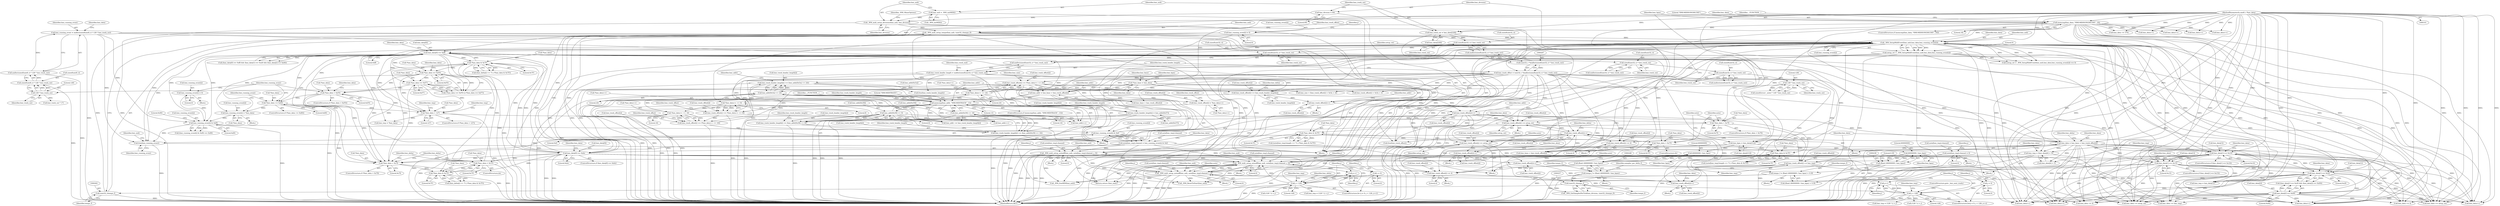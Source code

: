 digraph "0_wildmidi_660b513d99bced8783a4a5984ac2f742c74ebbdd@API" {
"1001274" [label="(Call,free(hmi_running_event))"];
"1000303" [label="(Call,hmi_running_event = malloc(sizeof(uint8_t) * 128 * hmi_track_cnt))"];
"1000305" [label="(Call,malloc(sizeof(uint8_t) * 128 * hmi_track_cnt))"];
"1000306" [label="(Call,sizeof(uint8_t) * 128 * hmi_track_cnt)"];
"1000309" [label="(Call,128 * hmi_track_cnt)"];
"1000300" [label="(Call,128 * hmi_track_cnt)"];
"1000290" [label="(Call,sizeof(uint32_t) * hmi_track_cnt)"];
"1000283" [label="(Call,sizeof(uint32_t) * hmi_track_cnt)"];
"1000276" [label="(Call,sizeof(uint32_t) * hmi_track_cnt)"];
"1000269" [label="(Call,sizeof(uint32_t) * hmi_track_cnt)"];
"1000218" [label="(Call,hmi_track_cnt = hmi_data[228])"];
"1000197" [label="(Call,memcmp(hmi_data, \"HMI-MIDISONG061595\", 18))"];
"1000102" [label="(MethodParameterIn,uint8_t *hmi_data)"];
"1000817" [label="(Call,_WM_SetupMidiEvent(hmi_mdi,hmi_data,hmi_running_event[i]))"];
"1000259" [label="(Call,_WM_midi_setup_tempo(hmi_mdi, (uint32_t)tempo_f))"];
"1000226" [label="(Call,_WM_midi_setup_divisions(hmi_mdi, hmi_division))"];
"1000223" [label="(Call,hmi_mdi = _WM_initMDI())"];
"1000215" [label="(Call,hmi_division = 60)"];
"1000261" [label="(Call,(uint32_t)tempo_f)"];
"1000256" [label="(Call,(uint32_t)tempo_f)"];
"1000234" [label="(Call,tempo_f = (float) (60000000 / hmi_bpm) + 0.5f)"];
"1000237" [label="(Call,(float) (60000000 / hmi_bpm))"];
"1000239" [label="(Call,60000000 / hmi_bpm)"];
"1000210" [label="(Call,hmi_bpm = hmi_data[212])"];
"1000245" [label="(Call,tempo_f = (float) (60000000 / hmi_bpm))"];
"1000247" [label="(Call,(float) (60000000 / hmi_bpm))"];
"1000249" [label="(Call,60000000 / hmi_bpm)"];
"1001073" [label="(Call,_WM_midi_setup_noteoff(hmi_mdi, note[hmi_tmp].channel, j, 0))"];
"1000959" [label="(Call,note[hmi_tmp].channel = hmi_running_event[i] & 0xf)"];
"1000965" [label="(Call,hmi_running_event[i] & 0xf)"];
"1000930" [label="(Call,hmi_running_event[i] & 0xf0)"];
"1000904" [label="(Call,hmi_running_event[i] = 0)"];
"1000922" [label="(Call,hmi_running_event[i] = *hmi_data)"];
"1000828" [label="(Call,hmi_data[0] == 0xff)"];
"1001134" [label="(Call,*hmi_data & 0x7F)"];
"1001120" [label="(Call,*hmi_data > 0x7F)"];
"1000759" [label="(Call,hmi_data[0] == 0xfe)"];
"1000746" [label="(Call,hmi_data = hmi_base + hmi_track_offset[i])"];
"1000110" [label="(Call,*hmi_base = hmi_data)"];
"1000519" [label="(Call,hmi_track_offset[i]++)"];
"1000497" [label="(Call,hmi_track_offset[i]++)"];
"1000264" [label="(Call,hmi_track_offset = (uint32_t *)malloc(sizeof(uint32_t) * hmi_track_cnt))"];
"1000266" [label="(Call,(uint32_t *)malloc(sizeof(uint32_t) * hmi_track_cnt))"];
"1000268" [label="(Call,malloc(sizeof(uint32_t) * hmi_track_cnt))"];
"1000461" [label="(Call,hmi_track_offset[i] += hmi_track_header_length[i])"];
"1000273" [label="(Call,hmi_track_header_length = malloc(sizeof(uint32_t) * hmi_track_cnt))"];
"1000275" [label="(Call,malloc(sizeof(uint32_t) * hmi_track_cnt))"];
"1000447" [label="(Call,hmi_track_header_length[i] += (hmi_addr[0x5a] << 24))"];
"1000451" [label="(Call,hmi_addr[0x5a] << 24)"];
"1000410" [label="(Call,memcmp(hmi_addr, \"HMI-MIDITRACK\", 13))"];
"1000442" [label="(Call,hmi_addr[0x59] << 16)"];
"1000433" [label="(Call,hmi_addr[0x58] << 8)"];
"1000402" [label="(Call,hmi_addr = hmi_base + hmi_track_offset[i])"];
"1000375" [label="(Call,hmi_track_offset[i] += (*hmi_data++ << 24))"];
"1000379" [label="(Call,*hmi_data++ << 24)"];
"1000370" [label="(Call,*hmi_data++ << 16)"];
"1000361" [label="(Call,*hmi_data++ << 8)"];
"1000366" [label="(Call,hmi_track_offset[i] += (*hmi_data++ << 16))"];
"1000357" [label="(Call,hmi_track_offset[i] += (*hmi_data++ << 8))"];
"1000350" [label="(Call,hmi_track_offset[i] = *hmi_data++)"];
"1000438" [label="(Call,hmi_track_header_length[i] += (hmi_addr[0x59] << 16))"];
"1000429" [label="(Call,hmi_track_header_length[i] += (hmi_addr[0x58] << 8))"];
"1000422" [label="(Call,hmi_track_header_length[i] = hmi_addr[0x57])"];
"1001140" [label="(Call,hmi_track_offset[i]++)"];
"1000806" [label="(Call,hmi_track_offset[i] += 4)"];
"1000782" [label="(Call,hmi_track_offset[i] += hmi_tmp)"];
"1000772" [label="(Call,hmi_tmp = (hmi_data[4] + 5))"];
"1000798" [label="(Call,hmi_track_offset[i] += 4)"];
"1001087" [label="(Call,hmi_track_offset[i] += setup_ret)"];
"1000815" [label="(Call,setup_ret = _WM_SetupMidiEvent(hmi_mdi,hmi_data,hmi_running_event[i]))"];
"1001041" [label="(Call,hmi_track_offset[i]++)"];
"1000973" [label="(Call,hmi_track_offset[i] += setup_ret)"];
"1001013" [label="(Call,hmi_track_offset[i]++)"];
"1001116" [label="(Call,hmi_track_offset[i]++)"];
"1001110" [label="(Call,*hmi_data & 0x7F)"];
"1001093" [label="(Call,*hmi_data > 0x7f)"];
"1001035" [label="(Call,*hmi_data & 0x7F)"];
"1001017" [label="(Call,*hmi_data > 0x7F)"];
"1001007" [label="(Call,*hmi_data & 0x7F)"];
"1000986" [label="(Call,*hmi_data > 0x7f)"];
"1000938" [label="(Call,*hmi_data > 127)"];
"1000917" [label="(Call,*hmi_data >= 0x80)"];
"1000911" [label="(Call,*hmi_data < 0xF0)"];
"1000899" [label="(Call,*hmi_data == 0xF7)"];
"1000895" [label="(Call,*hmi_data == 0xF0)"];
"1000649" [label="(Call,j < 128)"];
"1000646" [label="(Call,j = 0)"];
"1000652" [label="(Call,j++)"];
"1000704" [label="(Call,_WM_midi_setup_noteoff(hmi_mdi, note[hmi_tmp].channel, j, 0))"];
"1000876" [label="(Call,_WM_midi_setup_noteoff(hmi_mdi, note[hmi_tmp].channel, j, 0))"];
"1000571" [label="(Call,note[hmi_tmp].channel = 0)"];
"1000856" [label="(Call,j < 128)"];
"1000859" [label="(Call,j++)"];
"1000853" [label="(Call,j = 0)"];
"1000766" [label="(Call,hmi_data[1] == 0x10)"];
"1000789" [label="(Call,hmi_data[1] == 0x15)"];
"1000834" [label="(Call,hmi_data[1] == 0x2f)"];
"1000839" [label="(Call,hmi_data[2] == 0x00)"];
"1000542" [label="(Call,hmi_running_event[i] = 0)"];
"1000227" [label="(Identifier,hmi_mdi)"];
"1000465" [label="(Call,hmi_track_header_length[i])"];
"1000438" [label="(Call,hmi_track_header_length[i] += (hmi_addr[0x59] << 16))"];
"1000359" [label="(Identifier,hmi_track_offset)"];
"1000279" [label="(Identifier,hmi_track_cnt)"];
"1000443" [label="(Call,hmi_addr[0x59])"];
"1001116" [label="(Call,hmi_track_offset[i]++)"];
"1000745" [label="(Block,)"];
"1001080" [label="(Identifier,j)"];
"1000367" [label="(Call,hmi_track_offset[i])"];
"1000888" [label="(Identifier,note)"];
"1000768" [label="(Identifier,hmi_data)"];
"1001027" [label="(Call,(note[hmi_tmp].length << 7) | (*hmi_data & 0x7F))"];
"1000386" [label="(Identifier,hmi_size)"];
"1000442" [label="(Call,hmi_addr[0x59] << 16)"];
"1000854" [label="(Identifier,j)"];
"1000302" [label="(Identifier,hmi_track_cnt)"];
"1000375" [label="(Call,hmi_track_offset[i] += (*hmi_data++ << 24))"];
"1001014" [label="(Call,hmi_track_offset[i])"];
"1000497" [label="(Call,hmi_track_offset[i]++)"];
"1000456" [label="(Call,hmi_addr += hmi_track_header_length[i])"];
"1001075" [label="(Call,note[hmi_tmp].channel)"];
"1001088" [label="(Call,hmi_track_offset[i])"];
"1000470" [label="(Identifier,hmi_delta)"];
"1000973" [label="(Call,hmi_track_offset[i] += setup_ret)"];
"1000426" [label="(Call,hmi_addr[0x57])"];
"1000818" [label="(Identifier,hmi_mdi)"];
"1001102" [label="(Identifier,hmi_delta)"];
"1000991" [label="(ControlStructure,do)"];
"1000361" [label="(Call,*hmi_data++ << 8)"];
"1000834" [label="(Call,hmi_data[1] == 0x2f)"];
"1000950" [label="(Call,hmi_tmp = *hmi_data)"];
"1001121" [label="(Call,*hmi_data)"];
"1000832" [label="(Literal,0xff)"];
"1000253" [label="(Identifier,samples_per_delta_f)"];
"1000115" [label="(Identifier,hmi_bpm)"];
"1000433" [label="(Call,hmi_addr[0x58] << 8)"];
"1000429" [label="(Call,hmi_track_header_length[i] += (hmi_addr[0x58] << 8))"];
"1000943" [label="(Call,hmi_tmp = hmi_data[1])"];
"1001111" [label="(Call,*hmi_data)"];
"1000259" [label="(Call,_WM_midi_setup_tempo(hmi_mdi, (uint32_t)tempo_f))"];
"1000577" [label="(Literal,0)"];
"1000937" [label="(ControlStructure,if (*hmi_data > 127))"];
"1000387" [label="(Call,hmi_track_offset[i] + 0x5a + 4)"];
"1000920" [label="(Literal,0x80)"];
"1000306" [label="(Call,sizeof(uint8_t) * 128 * hmi_track_cnt)"];
"1000242" [label="(Literal,0.5f)"];
"1000843" [label="(Literal,0x00)"];
"1000228" [label="(Identifier,hmi_division)"];
"1000412" [label="(Literal,\"HMI-MIDITRACK\")"];
"1000656" [label="(Identifier,hmi_tmp)"];
"1000977" [label="(Identifier,setup_ret)"];
"1000892" [label="(ControlStructure,goto _hmi_next_track;)"];
"1000549" [label="(Identifier,j)"];
"1000705" [label="(Identifier,hmi_mdi)"];
"1001092" [label="(ControlStructure,if (*hmi_data > 0x7f))"];
"1000455" [label="(Literal,24)"];
"1000902" [label="(Literal,0xF7)"];
"1000860" [label="(Identifier,j)"];
"1000934" [label="(Literal,0xf0)"];
"1001141" [label="(Call,hmi_track_offset[i])"];
"1000746" [label="(Call,hmi_data = hmi_base + hmi_track_offset[i])"];
"1000377" [label="(Identifier,hmi_track_offset)"];
"1000266" [label="(Call,(uint32_t *)malloc(sizeof(uint32_t) * hmi_track_cnt))"];
"1000765" [label="(ControlStructure,if (hmi_data[1] == 0x10))"];
"1000234" [label="(Call,tempo_f = (float) (60000000 / hmi_bpm) + 0.5f)"];
"1000771" [label="(Block,)"];
"1000112" [label="(Identifier,hmi_data)"];
"1000196" [label="(ControlStructure,if (memcmp(hmi_data, \"HMI-MIDISONG061595\", 18)))"];
"1000793" [label="(Literal,0x15)"];
"1000293" [label="(Identifier,hmi_track_cnt)"];
"1000853" [label="(Call,j = 0)"];
"1000798" [label="(Call,hmi_track_offset[i] += 4)"];
"1000646" [label="(Call,j = 0)"];
"1000218" [label="(Call,hmi_track_cnt = hmi_data[228])"];
"1000863" [label="(Identifier,hmi_tmp)"];
"1000210" [label="(Call,hmi_bpm = hmi_data[212])"];
"1000648" [label="(Literal,0)"];
"1000354" [label="(Call,*hmi_data++)"];
"1000839" [label="(Call,hmi_data[2] == 0x00)"];
"1000981" [label="(Identifier,note)"];
"1000311" [label="(Identifier,hmi_track_cnt)"];
"1000960" [label="(Call,note[hmi_tmp].channel)"];
"1000944" [label="(Identifier,hmi_tmp)"];
"1000236" [label="(Call,(float) (60000000 / hmi_bpm) + 0.5f)"];
"1000556" [label="(Block,)"];
"1000965" [label="(Call,hmi_running_event[i] & 0xf)"];
"1000828" [label="(Call,hmi_data[0] == 0xff)"];
"1000462" [label="(Call,hmi_track_offset[i])"];
"1001035" [label="(Call,*hmi_data & 0x7F)"];
"1000224" [label="(Identifier,hmi_mdi)"];
"1000275" [label="(Call,malloc(sizeof(uint32_t) * hmi_track_cnt))"];
"1000523" [label="(Call,hmi_addr++)"];
"1000926" [label="(Call,*hmi_data)"];
"1000651" [label="(Literal,128)"];
"1000959" [label="(Call,note[hmi_tmp].channel = hmi_running_event[i] & 0xf)"];
"1000931" [label="(Call,hmi_running_event[i])"];
"1000780" [label="(Identifier,hmi_data)"];
"1001110" [label="(Call,*hmi_data & 0x7F)"];
"1000357" [label="(Call,hmi_track_offset[i] += (*hmi_data++ << 8))"];
"1001286" [label="(MethodReturn,RET)"];
"1000272" [label="(Identifier,hmi_track_cnt)"];
"1000250" [label="(Literal,60000000)"];
"1000704" [label="(Call,_WM_midi_setup_noteoff(hmi_mdi, note[hmi_tmp].channel, j, 0))"];
"1000301" [label="(Literal,128)"];
"1000747" [label="(Identifier,hmi_data)"];
"1000519" [label="(Call,hmi_track_offset[i]++)"];
"1000900" [label="(Call,*hmi_data)"];
"1000362" [label="(Call,*hmi_data++)"];
"1000434" [label="(Call,hmi_addr[0x58])"];
"1000246" [label="(Identifier,tempo_f)"];
"1000404" [label="(Call,hmi_base + hmi_track_offset[i])"];
"1001140" [label="(Call,hmi_track_offset[i]++)"];
"1001010" [label="(Literal,0x7F)"];
"1000258" [label="(Identifier,tempo_f)"];
"1000520" [label="(Call,hmi_track_offset[i])"];
"1001266" [label="(Call,free(hmi_track_header_length))"];
"1001019" [label="(Identifier,hmi_data)"];
"1000542" [label="(Call,hmi_running_event[i] = 0)"];
"1000816" [label="(Identifier,setup_ret)"];
"1000939" [label="(Call,*hmi_data)"];
"1000261" [label="(Call,(uint32_t)tempo_f)"];
"1000235" [label="(Identifier,tempo_f)"];
"1000284" [label="(Call,sizeof(uint32_t))"];
"1000282" [label="(Call,malloc(sizeof(uint32_t) * hmi_track_cnt))"];
"1000904" [label="(Call,hmi_running_event[i] = 0)"];
"1000102" [label="(MethodParameterIn,uint8_t *hmi_data)"];
"1000883" [label="(Identifier,j)"];
"1000303" [label="(Call,hmi_running_event = malloc(sizeof(uint8_t) * 128 * hmi_track_cnt))"];
"1000543" [label="(Call,hmi_running_event[i])"];
"1001072" [label="(Block,)"];
"1000448" [label="(Call,hmi_track_header_length[i])"];
"1000451" [label="(Call,hmi_addr[0x5a] << 24)"];
"1000104" [label="(Block,)"];
"1000655" [label="(Call,hmi_tmp = (128 * i) + j)"];
"1000440" [label="(Identifier,hmi_track_header_length)"];
"1001261" [label="(Call,_WM_ResetToStart(hmi_mdi))"];
"1000254" [label="(Call,_WM_GetSamplesPerTick(hmi_division, (uint32_t)tempo_f))"];
"1000864" [label="(Call,(128 * i) + j)"];
"1000291" [label="(Call,sizeof(uint32_t))"];
"1000856" [label="(Call,j < 128)"];
"1001278" [label="(Identifier,hmi_mdi)"];
"1000966" [label="(Call,hmi_running_event[i])"];
"1000383" [label="(Literal,24)"];
"1000914" [label="(Literal,0xF0)"];
"1000796" [label="(Identifier,hmi_data)"];
"1000211" [label="(Identifier,hmi_bpm)"];
"1000773" [label="(Identifier,hmi_tmp)"];
"1000363" [label="(Call,hmi_data++)"];
"1000936" [label="(Block,)"];
"1000546" [label="(Literal,0)"];
"1000351" [label="(Call,hmi_track_offset[i])"];
"1000791" [label="(Identifier,hmi_data)"];
"1000794" [label="(Block,)"];
"1001099" [label="(Block,)"];
"1000223" [label="(Call,hmi_mdi = _WM_initMDI())"];
"1000989" [label="(Literal,0x7f)"];
"1000917" [label="(Call,*hmi_data >= 0x80)"];
"1000833" [label="(Call,(hmi_data[1] == 0x2f) && (hmi_data[2] == 0x00))"];
"1000759" [label="(Call,hmi_data[0] == 0xfe)"];
"1000766" [label="(Call,hmi_data[1] == 0x10)"];
"1000653" [label="(Identifier,j)"];
"1000239" [label="(Call,60000000 / hmi_bpm)"];
"1000932" [label="(Identifier,hmi_running_event)"];
"1000908" [label="(Literal,0)"];
"1001117" [label="(Call,hmi_track_offset[i])"];
"1000840" [label="(Call,hmi_data[2])"];
"1000807" [label="(Call,hmi_track_offset[i])"];
"1001126" [label="(Identifier,hmi_delta)"];
"1000251" [label="(Identifier,hmi_bpm)"];
"1000256" [label="(Call,(uint32_t)tempo_f)"];
"1000402" [label="(Call,hmi_addr = hmi_base + hmi_track_offset[i])"];
"1000249" [label="(Call,60000000 / hmi_bpm)"];
"1001038" [label="(Literal,0x7F)"];
"1000413" [label="(Literal,13)"];
"1000111" [label="(Identifier,hmi_base)"];
"1000855" [label="(Literal,0)"];
"1000215" [label="(Call,hmi_division = 60)"];
"1000763" [label="(Literal,0xfe)"];
"1000789" [label="(Call,hmi_data[1] == 0x15)"];
"1000307" [label="(Call,sizeof(uint8_t))"];
"1001093" [label="(Call,*hmi_data > 0x7f)"];
"1000403" [label="(Identifier,hmi_addr)"];
"1000274" [label="(Identifier,hmi_track_header_length)"];
"1000310" [label="(Literal,128)"];
"1000910" [label="(ControlStructure,if (*hmi_data < 0xF0))"];
"1000241" [label="(Identifier,hmi_bpm)"];
"1000827" [label="(Call,(hmi_data[0] == 0xff) && (hmi_data[1] == 0x2f) && (hmi_data[2] == 0x00))"];
"1000748" [label="(Call,hmi_base + hmi_track_offset[i])"];
"1000226" [label="(Call,_WM_midi_setup_divisions(hmi_mdi, hmi_division))"];
"1001013" [label="(Call,hmi_track_offset[i]++)"];
"1000645" [label="(ControlStructure,for (j = 0; j < 128; j++))"];
"1000810" [label="(Literal,4)"];
"1000760" [label="(Call,hmi_data[0])"];
"1000806" [label="(Call,hmi_track_offset[i] += 4)"];
"1000970" [label="(Call,hmi_data += setup_ret)"];
"1001123" [label="(Literal,0x7F)"];
"1000804" [label="(Identifier,hmi_data)"];
"1001264" [label="(Call,free(hmi_track_offset))"];
"1000875" [label="(Block,)"];
"1000782" [label="(Call,hmi_track_offset[i] += hmi_tmp)"];
"1001104" [label="(Call,(hmi_delta[i] << 7) | (*hmi_data & 0x7F))"];
"1000260" [label="(Identifier,hmi_mdi)"];
"1000918" [label="(Call,*hmi_data)"];
"1000371" [label="(Call,*hmi_data++)"];
"1001007" [label="(Call,*hmi_data & 0x7F)"];
"1000876" [label="(Call,_WM_midi_setup_noteoff(hmi_mdi, note[hmi_tmp].channel, j, 0))"];
"1000268" [label="(Call,malloc(sizeof(uint32_t) * hmi_track_cnt))"];
"1000225" [label="(Call,_WM_initMDI())"];
"1000996" [label="(Identifier,note)"];
"1000901" [label="(Identifier,hmi_data)"];
"1000935" [label="(Literal,0x90)"];
"1000819" [label="(Identifier,hmi_data)"];
"1000199" [label="(Literal,\"HMI-MIDISONG061595\")"];
"1000878" [label="(Call,note[hmi_tmp].channel)"];
"1000366" [label="(Call,hmi_track_offset[i] += (*hmi_data++ << 16))"];
"1000770" [label="(Literal,0x10)"];
"1000480" [label="(Block,)"];
"1000859" [label="(Call,j++)"];
"1000788" [label="(ControlStructure,if (hmi_data[1] == 0x15))"];
"1000424" [label="(Identifier,hmi_track_header_length)"];
"1000884" [label="(Literal,0)"];
"1000198" [label="(Identifier,hmi_data)"];
"1000755" [label="(Identifier,hmi_delta)"];
"1000930" [label="(Call,hmi_running_event[i] & 0xf0)"];
"1000715" [label="(Identifier,hmi_delta)"];
"1000376" [label="(Call,hmi_track_offset[i])"];
"1001098" [label="(ControlStructure,do)"];
"1000437" [label="(Literal,8)"];
"1000916" [label="(ControlStructure,if (*hmi_data >= 0x80))"];
"1001137" [label="(Literal,0x7F)"];
"1000779" [label="(Call,hmi_data += hmi_tmp)"];
"1000971" [label="(Identifier,hmi_data)"];
"1000903" [label="(Block,)"];
"1000379" [label="(Call,*hmi_data++ << 24)"];
"1000263" [label="(Identifier,tempo_f)"];
"1000835" [label="(Call,hmi_data[1])"];
"1000919" [label="(Identifier,hmi_data)"];
"1000823" [label="(Literal,0)"];
"1001083" [label="(Block,)"];
"1000411" [label="(Identifier,hmi_addr)"];
"1000877" [label="(Identifier,hmi_mdi)"];
"1001282" [label="(Call,_WM_freeMDI(hmi_mdi))"];
"1000447" [label="(Call,hmi_track_header_length[i] += (hmi_addr[0x5a] << 24))"];
"1001091" [label="(Identifier,setup_ret)"];
"1000269" [label="(Call,sizeof(uint32_t) * hmi_track_cnt)"];
"1000240" [label="(Literal,60000000)"];
"1000814" [label="(Call,(setup_ret = _WM_SetupMidiEvent(hmi_mdi,hmi_data,hmi_running_event[i])) == 0)"];
"1000197" [label="(Call,memcmp(hmi_data, \"HMI-MIDISONG061595\", 18))"];
"1000431" [label="(Identifier,hmi_track_header_length)"];
"1000290" [label="(Call,sizeof(uint32_t) * hmi_track_cnt)"];
"1000650" [label="(Identifier,j)"];
"1000817" [label="(Call,_WM_SetupMidiEvent(hmi_mdi,hmi_data,hmi_running_event[i]))"];
"1000349" [label="(Block,)"];
"1000304" [label="(Identifier,hmi_running_event)"];
"1000365" [label="(Literal,8)"];
"1000495" [label="(Call,hmi_addr++)"];
"1001041" [label="(Call,hmi_track_offset[i]++)"];
"1001275" [label="(Identifier,hmi_running_event)"];
"1000289" [label="(Call,malloc(sizeof(uint32_t) * hmi_track_cnt))"];
"1000372" [label="(Call,hmi_data++)"];
"1001122" [label="(Identifier,hmi_data)"];
"1000220" [label="(Call,hmi_data[228])"];
"1000313" [label="(Identifier,hmi_data)"];
"1000368" [label="(Identifier,hmi_track_offset)"];
"1000905" [label="(Call,hmi_running_event[i])"];
"1000941" [label="(Literal,127)"];
"1000929" [label="(Call,(hmi_running_event[i] & 0xf0) == 0x90)"];
"1000712" [label="(Literal,0)"];
"1000911" [label="(Call,*hmi_data < 0xF0)"];
"1000852" [label="(ControlStructure,for(j = 0; j < 128; j++))"];
"1001018" [label="(Call,*hmi_data)"];
"1001095" [label="(Identifier,hmi_data)"];
"1000273" [label="(Call,hmi_track_header_length = malloc(sizeof(uint32_t) * hmi_track_cnt))"];
"1000358" [label="(Call,hmi_track_offset[i])"];
"1000898" [label="(Literal,0xF0)"];
"1000802" [label="(Literal,4)"];
"1000894" [label="(Call,(*hmi_data == 0xF0) || (*hmi_data == 0xF7))"];
"1000430" [label="(Call,hmi_track_header_length[i])"];
"1001020" [label="(Literal,0x7F)"];
"1000838" [label="(Literal,0x2f)"];
"1000895" [label="(Call,*hmi_data == 0xF0)"];
"1000652" [label="(Call,j++)"];
"1001134" [label="(Call,*hmi_data & 0x7F)"];
"1000657" [label="(Call,(128 * i) + j)"];
"1001084" [label="(Call,hmi_data += setup_ret)"];
"1000786" [label="(Identifier,hmi_tmp)"];
"1000283" [label="(Call,sizeof(uint32_t) * hmi_track_cnt)"];
"1000385" [label="(Call,hmi_size < (hmi_track_offset[i] + 0x5a + 4))"];
"1001017" [label="(Call,*hmi_data > 0x7F)"];
"1000858" [label="(Literal,128)"];
"1000277" [label="(Call,sizeof(uint32_t))"];
"1000706" [label="(Call,note[hmi_tmp].channel)"];
"1000416" [label="(Identifier,__FUNCTION__)"];
"1000203" [label="(Identifier,__FUNCTION__)"];
"1000264" [label="(Call,hmi_track_offset = (uint32_t *)malloc(sizeof(uint32_t) * hmi_track_cnt))"];
"1000503" [label="(Identifier,hmi_addr)"];
"1001146" [label="(Identifier,hmi_delta)"];
"1000841" [label="(Identifier,hmi_data)"];
"1000815" [label="(Call,setup_ret = _WM_SetupMidiEvent(hmi_mdi,hmi_data,hmi_running_event[i]))"];
"1000498" [label="(Call,hmi_track_offset[i])"];
"1000233" [label="(Block,)"];
"1000974" [label="(Call,hmi_track_offset[i])"];
"1001008" [label="(Call,*hmi_data)"];
"1001274" [label="(Call,free(hmi_running_event))"];
"1000297" [label="(Call,sizeof(struct _note) * 128 * hmi_track_cnt)"];
"1000312" [label="(Call,hmi_data += 370)"];
"1001073" [label="(Call,_WM_midi_setup_noteoff(hmi_mdi, note[hmi_tmp].channel, j, 0))"];
"1000836" [label="(Identifier,hmi_data)"];
"1000355" [label="(Call,hmi_data++)"];
"1000270" [label="(Call,sizeof(uint32_t))"];
"1000423" [label="(Call,hmi_track_header_length[i])"];
"1001074" [label="(Identifier,hmi_mdi)"];
"1000799" [label="(Call,hmi_track_offset[i])"];
"1001094" [label="(Call,*hmi_data)"];
"1000969" [label="(Literal,0xf)"];
"1000857" [label="(Identifier,j)"];
"1000649" [label="(Call,j < 128)"];
"1000265" [label="(Identifier,hmi_track_offset)"];
"1000524" [label="(Identifier,hmi_addr)"];
"1001135" [label="(Call,*hmi_data)"];
"1000912" [label="(Call,*hmi_data)"];
"1000938" [label="(Call,*hmi_data > 127)"];
"1000286" [label="(Identifier,hmi_track_cnt)"];
"1000829" [label="(Call,hmi_data[0])"];
"1000381" [label="(Call,hmi_data++)"];
"1000212" [label="(Call,hmi_data[212])"];
"1000439" [label="(Call,hmi_track_header_length[i])"];
"1001280" [label="(Return,return (hmi_mdi);)"];
"1000922" [label="(Call,hmi_running_event[i] = *hmi_data)"];
"1000217" [label="(Literal,60)"];
"1000899" [label="(Call,*hmi_data == 0xF7)"];
"1000999" [label="(Call,(note[hmi_tmp].length << 7) | (*hmi_data & 0x7F))"];
"1000410" [label="(Call,memcmp(hmi_addr, \"HMI-MIDITRACK\", 13))"];
"1000571" [label="(Call,note[hmi_tmp].channel = 0)"];
"1000555" [label="(Identifier,j)"];
"1000764" [label="(Block,)"];
"1000323" [label="(Call,hmi_track_cnt * 17)"];
"1000245" [label="(Call,tempo_f = (float) (60000000 / hmi_bpm))"];
"1001011" [label="(Call,hmi_data++)"];
"1000774" [label="(Call,hmi_data[4] + 5)"];
"1000446" [label="(Literal,16)"];
"1001113" [label="(Literal,0x7F)"];
"1000300" [label="(Call,128 * hmi_track_cnt)"];
"1000350" [label="(Call,hmi_track_offset[i] = *hmi_data++)"];
"1001120" [label="(Call,*hmi_data > 0x7F)"];
"1001036" [label="(Call,*hmi_data)"];
"1000305" [label="(Call,malloc(sizeof(uint8_t) * 128 * hmi_track_cnt))"];
"1000216" [label="(Identifier,hmi_division)"];
"1001138" [label="(Call,hmi_data++)"];
"1001039" [label="(Call,hmi_data++)"];
"1000985" [label="(ControlStructure,if (*hmi_data > 0x7f))"];
"1000951" [label="(Identifier,hmi_tmp)"];
"1000452" [label="(Call,hmi_addr[0x5a])"];
"1000803" [label="(Call,hmi_data += 4)"];
"1001081" [label="(Literal,0)"];
"1000758" [label="(ControlStructure,if (hmi_data[0] == 0xfe))"];
"1000795" [label="(Call,hmi_data += 4)"];
"1000409" [label="(ControlStructure,if (memcmp(hmi_addr, \"HMI-MIDITRACK\", 13)))"];
"1000461" [label="(Call,hmi_track_offset[i] += hmi_track_header_length[i])"];
"1000200" [label="(Literal,18)"];
"1000309" [label="(Call,128 * hmi_track_cnt)"];
"1000711" [label="(Identifier,j)"];
"1001114" [label="(Call,hmi_data++)"];
"1000380" [label="(Call,*hmi_data++)"];
"1000647" [label="(Identifier,j)"];
"1000110" [label="(Call,*hmi_base = hmi_data)"];
"1000790" [label="(Call,hmi_data[1])"];
"1000986" [label="(Call,*hmi_data > 0x7f)"];
"1000374" [label="(Literal,16)"];
"1000244" [label="(Block,)"];
"1000783" [label="(Call,hmi_track_offset[i])"];
"1000987" [label="(Call,*hmi_data)"];
"1001096" [label="(Literal,0x7f)"];
"1001024" [label="(Identifier,note)"];
"1001128" [label="(Call,(hmi_delta[i] << 7) | (*hmi_data & 0x7F))"];
"1000767" [label="(Call,hmi_data[1])"];
"1000572" [label="(Call,note[hmi_tmp].channel)"];
"1000449" [label="(Identifier,hmi_track_header_length)"];
"1000896" [label="(Call,*hmi_data)"];
"1000276" [label="(Call,sizeof(uint32_t) * hmi_track_cnt)"];
"1000992" [label="(Block,)"];
"1001087" [label="(Call,hmi_track_offset[i] += setup_ret)"];
"1000921" [label="(Block,)"];
"1000923" [label="(Call,hmi_running_event[i])"];
"1000703" [label="(Block,)"];
"1001042" [label="(Call,hmi_track_offset[i])"];
"1000924" [label="(Identifier,hmi_running_event)"];
"1000247" [label="(Call,(float) (60000000 / hmi_bpm))"];
"1000862" [label="(Call,hmi_tmp = (128 * i) + j)"];
"1000219" [label="(Identifier,hmi_track_cnt)"];
"1001048" [label="(Identifier,note)"];
"1000457" [label="(Identifier,hmi_addr)"];
"1000281" [label="(Identifier,hmi_track_end)"];
"1000370" [label="(Call,*hmi_data++ << 16)"];
"1000231" [label="(Identifier,_WM_MixerOptions)"];
"1000772" [label="(Call,hmi_tmp = (hmi_data[4] + 5))"];
"1000237" [label="(Call,(float) (60000000 / hmi_bpm))"];
"1000820" [label="(Call,hmi_running_event[i])"];
"1000422" [label="(Call,hmi_track_header_length[i] = hmi_addr[0x57])"];
"1001274" -> "1000104"  [label="AST: "];
"1001274" -> "1001275"  [label="CFG: "];
"1001275" -> "1001274"  [label="AST: "];
"1001278" -> "1001274"  [label="CFG: "];
"1001274" -> "1001286"  [label="DDG: "];
"1000303" -> "1001274"  [label="DDG: "];
"1000817" -> "1001274"  [label="DDG: "];
"1000542" -> "1001274"  [label="DDG: "];
"1000965" -> "1001274"  [label="DDG: "];
"1000930" -> "1001274"  [label="DDG: "];
"1000303" -> "1000104"  [label="AST: "];
"1000303" -> "1000305"  [label="CFG: "];
"1000304" -> "1000303"  [label="AST: "];
"1000305" -> "1000303"  [label="AST: "];
"1000313" -> "1000303"  [label="CFG: "];
"1000303" -> "1001286"  [label="DDG: "];
"1000305" -> "1000303"  [label="DDG: "];
"1000303" -> "1000817"  [label="DDG: "];
"1000303" -> "1000930"  [label="DDG: "];
"1000303" -> "1000965"  [label="DDG: "];
"1000305" -> "1000306"  [label="CFG: "];
"1000306" -> "1000305"  [label="AST: "];
"1000305" -> "1001286"  [label="DDG: "];
"1000306" -> "1000305"  [label="DDG: "];
"1000306" -> "1000309"  [label="CFG: "];
"1000307" -> "1000306"  [label="AST: "];
"1000309" -> "1000306"  [label="AST: "];
"1000306" -> "1001286"  [label="DDG: "];
"1000309" -> "1000306"  [label="DDG: "];
"1000309" -> "1000306"  [label="DDG: "];
"1000309" -> "1000311"  [label="CFG: "];
"1000310" -> "1000309"  [label="AST: "];
"1000311" -> "1000309"  [label="AST: "];
"1000300" -> "1000309"  [label="DDG: "];
"1000309" -> "1000323"  [label="DDG: "];
"1000300" -> "1000297"  [label="AST: "];
"1000300" -> "1000302"  [label="CFG: "];
"1000301" -> "1000300"  [label="AST: "];
"1000302" -> "1000300"  [label="AST: "];
"1000297" -> "1000300"  [label="CFG: "];
"1000300" -> "1000297"  [label="DDG: "];
"1000300" -> "1000297"  [label="DDG: "];
"1000290" -> "1000300"  [label="DDG: "];
"1000290" -> "1000289"  [label="AST: "];
"1000290" -> "1000293"  [label="CFG: "];
"1000291" -> "1000290"  [label="AST: "];
"1000293" -> "1000290"  [label="AST: "];
"1000289" -> "1000290"  [label="CFG: "];
"1000290" -> "1000289"  [label="DDG: "];
"1000283" -> "1000290"  [label="DDG: "];
"1000283" -> "1000282"  [label="AST: "];
"1000283" -> "1000286"  [label="CFG: "];
"1000284" -> "1000283"  [label="AST: "];
"1000286" -> "1000283"  [label="AST: "];
"1000282" -> "1000283"  [label="CFG: "];
"1000283" -> "1000282"  [label="DDG: "];
"1000276" -> "1000283"  [label="DDG: "];
"1000276" -> "1000275"  [label="AST: "];
"1000276" -> "1000279"  [label="CFG: "];
"1000277" -> "1000276"  [label="AST: "];
"1000279" -> "1000276"  [label="AST: "];
"1000275" -> "1000276"  [label="CFG: "];
"1000276" -> "1000275"  [label="DDG: "];
"1000269" -> "1000276"  [label="DDG: "];
"1000269" -> "1000268"  [label="AST: "];
"1000269" -> "1000272"  [label="CFG: "];
"1000270" -> "1000269"  [label="AST: "];
"1000272" -> "1000269"  [label="AST: "];
"1000268" -> "1000269"  [label="CFG: "];
"1000269" -> "1000268"  [label="DDG: "];
"1000218" -> "1000269"  [label="DDG: "];
"1000218" -> "1000104"  [label="AST: "];
"1000218" -> "1000220"  [label="CFG: "];
"1000219" -> "1000218"  [label="AST: "];
"1000220" -> "1000218"  [label="AST: "];
"1000224" -> "1000218"  [label="CFG: "];
"1000218" -> "1001286"  [label="DDG: "];
"1000197" -> "1000218"  [label="DDG: "];
"1000102" -> "1000218"  [label="DDG: "];
"1000197" -> "1000196"  [label="AST: "];
"1000197" -> "1000200"  [label="CFG: "];
"1000198" -> "1000197"  [label="AST: "];
"1000199" -> "1000197"  [label="AST: "];
"1000200" -> "1000197"  [label="AST: "];
"1000203" -> "1000197"  [label="CFG: "];
"1000211" -> "1000197"  [label="CFG: "];
"1000197" -> "1001286"  [label="DDG: "];
"1000197" -> "1001286"  [label="DDG: "];
"1000102" -> "1000197"  [label="DDG: "];
"1000197" -> "1000210"  [label="DDG: "];
"1000197" -> "1000312"  [label="DDG: "];
"1000197" -> "1000355"  [label="DDG: "];
"1000197" -> "1000363"  [label="DDG: "];
"1000197" -> "1000372"  [label="DDG: "];
"1000197" -> "1000381"  [label="DDG: "];
"1000197" -> "1000779"  [label="DDG: "];
"1000197" -> "1000795"  [label="DDG: "];
"1000197" -> "1000803"  [label="DDG: "];
"1000197" -> "1000817"  [label="DDG: "];
"1000197" -> "1000970"  [label="DDG: "];
"1000197" -> "1001011"  [label="DDG: "];
"1000197" -> "1001039"  [label="DDG: "];
"1000197" -> "1001084"  [label="DDG: "];
"1000197" -> "1001114"  [label="DDG: "];
"1000197" -> "1001138"  [label="DDG: "];
"1000102" -> "1000101"  [label="AST: "];
"1000102" -> "1001286"  [label="DDG: "];
"1000102" -> "1000110"  [label="DDG: "];
"1000102" -> "1000210"  [label="DDG: "];
"1000102" -> "1000312"  [label="DDG: "];
"1000102" -> "1000355"  [label="DDG: "];
"1000102" -> "1000363"  [label="DDG: "];
"1000102" -> "1000372"  [label="DDG: "];
"1000102" -> "1000381"  [label="DDG: "];
"1000102" -> "1000746"  [label="DDG: "];
"1000102" -> "1000759"  [label="DDG: "];
"1000102" -> "1000766"  [label="DDG: "];
"1000102" -> "1000772"  [label="DDG: "];
"1000102" -> "1000774"  [label="DDG: "];
"1000102" -> "1000779"  [label="DDG: "];
"1000102" -> "1000789"  [label="DDG: "];
"1000102" -> "1000795"  [label="DDG: "];
"1000102" -> "1000803"  [label="DDG: "];
"1000102" -> "1000817"  [label="DDG: "];
"1000102" -> "1000828"  [label="DDG: "];
"1000102" -> "1000834"  [label="DDG: "];
"1000102" -> "1000839"  [label="DDG: "];
"1000102" -> "1000943"  [label="DDG: "];
"1000102" -> "1000970"  [label="DDG: "];
"1000102" -> "1001011"  [label="DDG: "];
"1000102" -> "1001039"  [label="DDG: "];
"1000102" -> "1001084"  [label="DDG: "];
"1000102" -> "1001114"  [label="DDG: "];
"1000102" -> "1001138"  [label="DDG: "];
"1000817" -> "1000815"  [label="AST: "];
"1000817" -> "1000820"  [label="CFG: "];
"1000818" -> "1000817"  [label="AST: "];
"1000819" -> "1000817"  [label="AST: "];
"1000820" -> "1000817"  [label="AST: "];
"1000815" -> "1000817"  [label="CFG: "];
"1000817" -> "1001286"  [label="DDG: "];
"1000817" -> "1001286"  [label="DDG: "];
"1000817" -> "1001286"  [label="DDG: "];
"1000817" -> "1000704"  [label="DDG: "];
"1000817" -> "1000766"  [label="DDG: "];
"1000817" -> "1000814"  [label="DDG: "];
"1000817" -> "1000814"  [label="DDG: "];
"1000817" -> "1000814"  [label="DDG: "];
"1000817" -> "1000815"  [label="DDG: "];
"1000817" -> "1000815"  [label="DDG: "];
"1000817" -> "1000815"  [label="DDG: "];
"1000259" -> "1000817"  [label="DDG: "];
"1001073" -> "1000817"  [label="DDG: "];
"1000704" -> "1000817"  [label="DDG: "];
"1000876" -> "1000817"  [label="DDG: "];
"1000746" -> "1000817"  [label="DDG: "];
"1000766" -> "1000817"  [label="DDG: "];
"1000789" -> "1000817"  [label="DDG: "];
"1000759" -> "1000817"  [label="DDG: "];
"1000834" -> "1000817"  [label="DDG: "];
"1000839" -> "1000817"  [label="DDG: "];
"1000542" -> "1000817"  [label="DDG: "];
"1000965" -> "1000817"  [label="DDG: "];
"1000930" -> "1000817"  [label="DDG: "];
"1000817" -> "1000828"  [label="DDG: "];
"1000817" -> "1000834"  [label="DDG: "];
"1000817" -> "1000839"  [label="DDG: "];
"1000817" -> "1000876"  [label="DDG: "];
"1000817" -> "1000930"  [label="DDG: "];
"1000817" -> "1000943"  [label="DDG: "];
"1000817" -> "1000970"  [label="DDG: "];
"1000817" -> "1001011"  [label="DDG: "];
"1000817" -> "1001039"  [label="DDG: "];
"1000817" -> "1001073"  [label="DDG: "];
"1000817" -> "1001084"  [label="DDG: "];
"1000817" -> "1001114"  [label="DDG: "];
"1000817" -> "1001138"  [label="DDG: "];
"1000817" -> "1001261"  [label="DDG: "];
"1000817" -> "1001280"  [label="DDG: "];
"1000817" -> "1001282"  [label="DDG: "];
"1000259" -> "1000104"  [label="AST: "];
"1000259" -> "1000261"  [label="CFG: "];
"1000260" -> "1000259"  [label="AST: "];
"1000261" -> "1000259"  [label="AST: "];
"1000265" -> "1000259"  [label="CFG: "];
"1000259" -> "1001286"  [label="DDG: "];
"1000259" -> "1001286"  [label="DDG: "];
"1000259" -> "1001286"  [label="DDG: "];
"1000226" -> "1000259"  [label="DDG: "];
"1000261" -> "1000259"  [label="DDG: "];
"1000259" -> "1000704"  [label="DDG: "];
"1000259" -> "1001261"  [label="DDG: "];
"1000259" -> "1001280"  [label="DDG: "];
"1000259" -> "1001282"  [label="DDG: "];
"1000226" -> "1000104"  [label="AST: "];
"1000226" -> "1000228"  [label="CFG: "];
"1000227" -> "1000226"  [label="AST: "];
"1000228" -> "1000226"  [label="AST: "];
"1000231" -> "1000226"  [label="CFG: "];
"1000226" -> "1001286"  [label="DDG: "];
"1000223" -> "1000226"  [label="DDG: "];
"1000215" -> "1000226"  [label="DDG: "];
"1000226" -> "1000254"  [label="DDG: "];
"1000223" -> "1000104"  [label="AST: "];
"1000223" -> "1000225"  [label="CFG: "];
"1000224" -> "1000223"  [label="AST: "];
"1000225" -> "1000223"  [label="AST: "];
"1000227" -> "1000223"  [label="CFG: "];
"1000223" -> "1001286"  [label="DDG: "];
"1000215" -> "1000104"  [label="AST: "];
"1000215" -> "1000217"  [label="CFG: "];
"1000216" -> "1000215"  [label="AST: "];
"1000217" -> "1000215"  [label="AST: "];
"1000219" -> "1000215"  [label="CFG: "];
"1000261" -> "1000263"  [label="CFG: "];
"1000262" -> "1000261"  [label="AST: "];
"1000263" -> "1000261"  [label="AST: "];
"1000261" -> "1001286"  [label="DDG: "];
"1000256" -> "1000261"  [label="DDG: "];
"1000256" -> "1000254"  [label="AST: "];
"1000256" -> "1000258"  [label="CFG: "];
"1000257" -> "1000256"  [label="AST: "];
"1000258" -> "1000256"  [label="AST: "];
"1000254" -> "1000256"  [label="CFG: "];
"1000256" -> "1000254"  [label="DDG: "];
"1000234" -> "1000256"  [label="DDG: "];
"1000245" -> "1000256"  [label="DDG: "];
"1000234" -> "1000233"  [label="AST: "];
"1000234" -> "1000236"  [label="CFG: "];
"1000235" -> "1000234"  [label="AST: "];
"1000236" -> "1000234"  [label="AST: "];
"1000253" -> "1000234"  [label="CFG: "];
"1000234" -> "1001286"  [label="DDG: "];
"1000237" -> "1000234"  [label="DDG: "];
"1000237" -> "1000236"  [label="AST: "];
"1000237" -> "1000239"  [label="CFG: "];
"1000238" -> "1000237"  [label="AST: "];
"1000239" -> "1000237"  [label="AST: "];
"1000242" -> "1000237"  [label="CFG: "];
"1000237" -> "1001286"  [label="DDG: "];
"1000237" -> "1000236"  [label="DDG: "];
"1000239" -> "1000237"  [label="DDG: "];
"1000239" -> "1000237"  [label="DDG: "];
"1000239" -> "1000241"  [label="CFG: "];
"1000240" -> "1000239"  [label="AST: "];
"1000241" -> "1000239"  [label="AST: "];
"1000239" -> "1001286"  [label="DDG: "];
"1000210" -> "1000239"  [label="DDG: "];
"1000210" -> "1000104"  [label="AST: "];
"1000210" -> "1000212"  [label="CFG: "];
"1000211" -> "1000210"  [label="AST: "];
"1000212" -> "1000210"  [label="AST: "];
"1000216" -> "1000210"  [label="CFG: "];
"1000210" -> "1001286"  [label="DDG: "];
"1000210" -> "1000249"  [label="DDG: "];
"1000245" -> "1000244"  [label="AST: "];
"1000245" -> "1000247"  [label="CFG: "];
"1000246" -> "1000245"  [label="AST: "];
"1000247" -> "1000245"  [label="AST: "];
"1000253" -> "1000245"  [label="CFG: "];
"1000245" -> "1001286"  [label="DDG: "];
"1000247" -> "1000245"  [label="DDG: "];
"1000247" -> "1000249"  [label="CFG: "];
"1000248" -> "1000247"  [label="AST: "];
"1000249" -> "1000247"  [label="AST: "];
"1000247" -> "1001286"  [label="DDG: "];
"1000249" -> "1000247"  [label="DDG: "];
"1000249" -> "1000247"  [label="DDG: "];
"1000249" -> "1000251"  [label="CFG: "];
"1000250" -> "1000249"  [label="AST: "];
"1000251" -> "1000249"  [label="AST: "];
"1000249" -> "1001286"  [label="DDG: "];
"1001073" -> "1001072"  [label="AST: "];
"1001073" -> "1001081"  [label="CFG: "];
"1001074" -> "1001073"  [label="AST: "];
"1001075" -> "1001073"  [label="AST: "];
"1001080" -> "1001073"  [label="AST: "];
"1001081" -> "1001073"  [label="AST: "];
"1001095" -> "1001073"  [label="CFG: "];
"1001073" -> "1001286"  [label="DDG: "];
"1001073" -> "1001286"  [label="DDG: "];
"1001073" -> "1001286"  [label="DDG: "];
"1001073" -> "1001286"  [label="DDG: "];
"1001073" -> "1000704"  [label="DDG: "];
"1001073" -> "1000704"  [label="DDG: "];
"1001073" -> "1000876"  [label="DDG: "];
"1000959" -> "1001073"  [label="DDG: "];
"1000649" -> "1001073"  [label="DDG: "];
"1001073" -> "1001261"  [label="DDG: "];
"1001073" -> "1001280"  [label="DDG: "];
"1001073" -> "1001282"  [label="DDG: "];
"1000959" -> "1000936"  [label="AST: "];
"1000959" -> "1000965"  [label="CFG: "];
"1000960" -> "1000959"  [label="AST: "];
"1000965" -> "1000959"  [label="AST: "];
"1000971" -> "1000959"  [label="CFG: "];
"1000959" -> "1001286"  [label="DDG: "];
"1000959" -> "1001286"  [label="DDG: "];
"1000959" -> "1000704"  [label="DDG: "];
"1000959" -> "1000876"  [label="DDG: "];
"1000965" -> "1000959"  [label="DDG: "];
"1000965" -> "1000959"  [label="DDG: "];
"1000965" -> "1000969"  [label="CFG: "];
"1000966" -> "1000965"  [label="AST: "];
"1000969" -> "1000965"  [label="AST: "];
"1000965" -> "1001286"  [label="DDG: "];
"1000930" -> "1000965"  [label="DDG: "];
"1000930" -> "1000929"  [label="AST: "];
"1000930" -> "1000934"  [label="CFG: "];
"1000931" -> "1000930"  [label="AST: "];
"1000934" -> "1000930"  [label="AST: "];
"1000935" -> "1000930"  [label="CFG: "];
"1000930" -> "1001286"  [label="DDG: "];
"1000930" -> "1000929"  [label="DDG: "];
"1000930" -> "1000929"  [label="DDG: "];
"1000904" -> "1000930"  [label="DDG: "];
"1000922" -> "1000930"  [label="DDG: "];
"1000904" -> "1000903"  [label="AST: "];
"1000904" -> "1000908"  [label="CFG: "];
"1000905" -> "1000904"  [label="AST: "];
"1000908" -> "1000904"  [label="AST: "];
"1000932" -> "1000904"  [label="CFG: "];
"1000922" -> "1000921"  [label="AST: "];
"1000922" -> "1000926"  [label="CFG: "];
"1000923" -> "1000922"  [label="AST: "];
"1000926" -> "1000922"  [label="AST: "];
"1000932" -> "1000922"  [label="CFG: "];
"1000828" -> "1000922"  [label="DDG: "];
"1000917" -> "1000922"  [label="DDG: "];
"1000828" -> "1000827"  [label="AST: "];
"1000828" -> "1000832"  [label="CFG: "];
"1000829" -> "1000828"  [label="AST: "];
"1000832" -> "1000828"  [label="AST: "];
"1000836" -> "1000828"  [label="CFG: "];
"1000827" -> "1000828"  [label="CFG: "];
"1000828" -> "1001286"  [label="DDG: "];
"1000828" -> "1000759"  [label="DDG: "];
"1000828" -> "1000827"  [label="DDG: "];
"1000828" -> "1000827"  [label="DDG: "];
"1001134" -> "1000828"  [label="DDG: "];
"1000759" -> "1000828"  [label="DDG: "];
"1000828" -> "1000895"  [label="DDG: "];
"1000828" -> "1000899"  [label="DDG: "];
"1000828" -> "1000911"  [label="DDG: "];
"1000828" -> "1000917"  [label="DDG: "];
"1000828" -> "1000938"  [label="DDG: "];
"1000828" -> "1000950"  [label="DDG: "];
"1000828" -> "1000970"  [label="DDG: "];
"1000828" -> "1000986"  [label="DDG: "];
"1000828" -> "1001007"  [label="DDG: "];
"1000828" -> "1001011"  [label="DDG: "];
"1000828" -> "1001017"  [label="DDG: "];
"1000828" -> "1001035"  [label="DDG: "];
"1000828" -> "1001039"  [label="DDG: "];
"1000828" -> "1001084"  [label="DDG: "];
"1000828" -> "1001093"  [label="DDG: "];
"1000828" -> "1001110"  [label="DDG: "];
"1000828" -> "1001114"  [label="DDG: "];
"1000828" -> "1001120"  [label="DDG: "];
"1000828" -> "1001134"  [label="DDG: "];
"1000828" -> "1001138"  [label="DDG: "];
"1001134" -> "1001128"  [label="AST: "];
"1001134" -> "1001137"  [label="CFG: "];
"1001135" -> "1001134"  [label="AST: "];
"1001137" -> "1001134"  [label="AST: "];
"1001128" -> "1001134"  [label="CFG: "];
"1001134" -> "1001286"  [label="DDG: "];
"1001134" -> "1000759"  [label="DDG: "];
"1001134" -> "1000895"  [label="DDG: "];
"1001134" -> "1001093"  [label="DDG: "];
"1001134" -> "1001128"  [label="DDG: "];
"1001134" -> "1001128"  [label="DDG: "];
"1001120" -> "1001134"  [label="DDG: "];
"1000759" -> "1001134"  [label="DDG: "];
"1001093" -> "1001134"  [label="DDG: "];
"1001120" -> "1001098"  [label="AST: "];
"1001120" -> "1001123"  [label="CFG: "];
"1001121" -> "1001120"  [label="AST: "];
"1001123" -> "1001120"  [label="AST: "];
"1001102" -> "1001120"  [label="CFG: "];
"1001126" -> "1001120"  [label="CFG: "];
"1001120" -> "1001286"  [label="DDG: "];
"1001120" -> "1001110"  [label="DDG: "];
"1000759" -> "1001120"  [label="DDG: "];
"1001110" -> "1001120"  [label="DDG: "];
"1000759" -> "1000758"  [label="AST: "];
"1000759" -> "1000763"  [label="CFG: "];
"1000760" -> "1000759"  [label="AST: "];
"1000763" -> "1000759"  [label="AST: "];
"1000768" -> "1000759"  [label="CFG: "];
"1000816" -> "1000759"  [label="CFG: "];
"1000759" -> "1001286"  [label="DDG: "];
"1000759" -> "1001286"  [label="DDG: "];
"1000746" -> "1000759"  [label="DDG: "];
"1000759" -> "1000779"  [label="DDG: "];
"1000759" -> "1000795"  [label="DDG: "];
"1000759" -> "1000803"  [label="DDG: "];
"1000759" -> "1001093"  [label="DDG: "];
"1000759" -> "1001110"  [label="DDG: "];
"1000759" -> "1001114"  [label="DDG: "];
"1000759" -> "1001138"  [label="DDG: "];
"1000746" -> "1000745"  [label="AST: "];
"1000746" -> "1000748"  [label="CFG: "];
"1000747" -> "1000746"  [label="AST: "];
"1000748" -> "1000746"  [label="AST: "];
"1000755" -> "1000746"  [label="CFG: "];
"1000746" -> "1001286"  [label="DDG: "];
"1000110" -> "1000746"  [label="DDG: "];
"1000519" -> "1000746"  [label="DDG: "];
"1001140" -> "1000746"  [label="DDG: "];
"1000264" -> "1000746"  [label="DDG: "];
"1000746" -> "1000766"  [label="DDG: "];
"1000746" -> "1000772"  [label="DDG: "];
"1000746" -> "1000774"  [label="DDG: "];
"1000746" -> "1000779"  [label="DDG: "];
"1000746" -> "1000789"  [label="DDG: "];
"1000746" -> "1000795"  [label="DDG: "];
"1000746" -> "1000803"  [label="DDG: "];
"1000746" -> "1000970"  [label="DDG: "];
"1000746" -> "1001011"  [label="DDG: "];
"1000746" -> "1001039"  [label="DDG: "];
"1000746" -> "1001084"  [label="DDG: "];
"1000746" -> "1001114"  [label="DDG: "];
"1000746" -> "1001138"  [label="DDG: "];
"1000110" -> "1000104"  [label="AST: "];
"1000110" -> "1000112"  [label="CFG: "];
"1000111" -> "1000110"  [label="AST: "];
"1000112" -> "1000110"  [label="AST: "];
"1000115" -> "1000110"  [label="CFG: "];
"1000110" -> "1001286"  [label="DDG: "];
"1000110" -> "1000402"  [label="DDG: "];
"1000110" -> "1000404"  [label="DDG: "];
"1000110" -> "1000748"  [label="DDG: "];
"1000519" -> "1000349"  [label="AST: "];
"1000519" -> "1000520"  [label="CFG: "];
"1000520" -> "1000519"  [label="AST: "];
"1000524" -> "1000519"  [label="CFG: "];
"1000519" -> "1001286"  [label="DDG: "];
"1000497" -> "1000519"  [label="DDG: "];
"1000264" -> "1000519"  [label="DDG: "];
"1000461" -> "1000519"  [label="DDG: "];
"1000519" -> "1000748"  [label="DDG: "];
"1000519" -> "1000782"  [label="DDG: "];
"1000519" -> "1000798"  [label="DDG: "];
"1000519" -> "1000806"  [label="DDG: "];
"1000519" -> "1000973"  [label="DDG: "];
"1000519" -> "1001087"  [label="DDG: "];
"1000519" -> "1001264"  [label="DDG: "];
"1000497" -> "1000480"  [label="AST: "];
"1000497" -> "1000498"  [label="CFG: "];
"1000498" -> "1000497"  [label="AST: "];
"1000503" -> "1000497"  [label="CFG: "];
"1000264" -> "1000497"  [label="DDG: "];
"1000461" -> "1000497"  [label="DDG: "];
"1000264" -> "1000104"  [label="AST: "];
"1000264" -> "1000266"  [label="CFG: "];
"1000265" -> "1000264"  [label="AST: "];
"1000266" -> "1000264"  [label="AST: "];
"1000274" -> "1000264"  [label="CFG: "];
"1000264" -> "1001286"  [label="DDG: "];
"1000266" -> "1000264"  [label="DDG: "];
"1000264" -> "1000357"  [label="DDG: "];
"1000264" -> "1000366"  [label="DDG: "];
"1000264" -> "1000375"  [label="DDG: "];
"1000264" -> "1000385"  [label="DDG: "];
"1000264" -> "1000387"  [label="DDG: "];
"1000264" -> "1000402"  [label="DDG: "];
"1000264" -> "1000404"  [label="DDG: "];
"1000264" -> "1000461"  [label="DDG: "];
"1000264" -> "1000748"  [label="DDG: "];
"1000264" -> "1000782"  [label="DDG: "];
"1000264" -> "1000798"  [label="DDG: "];
"1000264" -> "1000806"  [label="DDG: "];
"1000264" -> "1000973"  [label="DDG: "];
"1000264" -> "1001013"  [label="DDG: "];
"1000264" -> "1001041"  [label="DDG: "];
"1000264" -> "1001087"  [label="DDG: "];
"1000264" -> "1001116"  [label="DDG: "];
"1000264" -> "1001140"  [label="DDG: "];
"1000264" -> "1001264"  [label="DDG: "];
"1000266" -> "1000268"  [label="CFG: "];
"1000267" -> "1000266"  [label="AST: "];
"1000268" -> "1000266"  [label="AST: "];
"1000268" -> "1000266"  [label="DDG: "];
"1000461" -> "1000349"  [label="AST: "];
"1000461" -> "1000465"  [label="CFG: "];
"1000462" -> "1000461"  [label="AST: "];
"1000465" -> "1000461"  [label="AST: "];
"1000470" -> "1000461"  [label="CFG: "];
"1000461" -> "1001286"  [label="DDG: "];
"1000273" -> "1000461"  [label="DDG: "];
"1000447" -> "1000461"  [label="DDG: "];
"1000375" -> "1000461"  [label="DDG: "];
"1000273" -> "1000104"  [label="AST: "];
"1000273" -> "1000275"  [label="CFG: "];
"1000274" -> "1000273"  [label="AST: "];
"1000275" -> "1000273"  [label="AST: "];
"1000281" -> "1000273"  [label="CFG: "];
"1000275" -> "1000273"  [label="DDG: "];
"1000273" -> "1000429"  [label="DDG: "];
"1000273" -> "1000438"  [label="DDG: "];
"1000273" -> "1000447"  [label="DDG: "];
"1000273" -> "1000456"  [label="DDG: "];
"1000273" -> "1001266"  [label="DDG: "];
"1000447" -> "1000349"  [label="AST: "];
"1000447" -> "1000451"  [label="CFG: "];
"1000448" -> "1000447"  [label="AST: "];
"1000451" -> "1000447"  [label="AST: "];
"1000457" -> "1000447"  [label="CFG: "];
"1000447" -> "1001286"  [label="DDG: "];
"1000451" -> "1000447"  [label="DDG: "];
"1000451" -> "1000447"  [label="DDG: "];
"1000438" -> "1000447"  [label="DDG: "];
"1000447" -> "1000456"  [label="DDG: "];
"1000447" -> "1001266"  [label="DDG: "];
"1000451" -> "1000455"  [label="CFG: "];
"1000452" -> "1000451"  [label="AST: "];
"1000455" -> "1000451"  [label="AST: "];
"1000451" -> "1001286"  [label="DDG: "];
"1000451" -> "1000410"  [label="DDG: "];
"1000410" -> "1000451"  [label="DDG: "];
"1000451" -> "1000456"  [label="DDG: "];
"1000451" -> "1000495"  [label="DDG: "];
"1000451" -> "1000523"  [label="DDG: "];
"1000410" -> "1000409"  [label="AST: "];
"1000410" -> "1000413"  [label="CFG: "];
"1000411" -> "1000410"  [label="AST: "];
"1000412" -> "1000410"  [label="AST: "];
"1000413" -> "1000410"  [label="AST: "];
"1000416" -> "1000410"  [label="CFG: "];
"1000424" -> "1000410"  [label="CFG: "];
"1000410" -> "1001286"  [label="DDG: "];
"1000410" -> "1001286"  [label="DDG: "];
"1000442" -> "1000410"  [label="DDG: "];
"1000433" -> "1000410"  [label="DDG: "];
"1000402" -> "1000410"  [label="DDG: "];
"1000410" -> "1000422"  [label="DDG: "];
"1000410" -> "1000433"  [label="DDG: "];
"1000410" -> "1000442"  [label="DDG: "];
"1000410" -> "1000456"  [label="DDG: "];
"1000410" -> "1000495"  [label="DDG: "];
"1000410" -> "1000523"  [label="DDG: "];
"1000442" -> "1000438"  [label="AST: "];
"1000442" -> "1000446"  [label="CFG: "];
"1000443" -> "1000442"  [label="AST: "];
"1000446" -> "1000442"  [label="AST: "];
"1000438" -> "1000442"  [label="CFG: "];
"1000442" -> "1001286"  [label="DDG: "];
"1000442" -> "1000438"  [label="DDG: "];
"1000442" -> "1000438"  [label="DDG: "];
"1000442" -> "1000456"  [label="DDG: "];
"1000442" -> "1000495"  [label="DDG: "];
"1000442" -> "1000523"  [label="DDG: "];
"1000433" -> "1000429"  [label="AST: "];
"1000433" -> "1000437"  [label="CFG: "];
"1000434" -> "1000433"  [label="AST: "];
"1000437" -> "1000433"  [label="AST: "];
"1000429" -> "1000433"  [label="CFG: "];
"1000433" -> "1001286"  [label="DDG: "];
"1000433" -> "1000429"  [label="DDG: "];
"1000433" -> "1000429"  [label="DDG: "];
"1000433" -> "1000456"  [label="DDG: "];
"1000433" -> "1000495"  [label="DDG: "];
"1000433" -> "1000523"  [label="DDG: "];
"1000402" -> "1000349"  [label="AST: "];
"1000402" -> "1000404"  [label="CFG: "];
"1000403" -> "1000402"  [label="AST: "];
"1000404" -> "1000402"  [label="AST: "];
"1000411" -> "1000402"  [label="CFG: "];
"1000402" -> "1001286"  [label="DDG: "];
"1000375" -> "1000402"  [label="DDG: "];
"1000375" -> "1000349"  [label="AST: "];
"1000375" -> "1000379"  [label="CFG: "];
"1000376" -> "1000375"  [label="AST: "];
"1000379" -> "1000375"  [label="AST: "];
"1000386" -> "1000375"  [label="CFG: "];
"1000375" -> "1001286"  [label="DDG: "];
"1000379" -> "1000375"  [label="DDG: "];
"1000379" -> "1000375"  [label="DDG: "];
"1000366" -> "1000375"  [label="DDG: "];
"1000375" -> "1000385"  [label="DDG: "];
"1000375" -> "1000387"  [label="DDG: "];
"1000375" -> "1000404"  [label="DDG: "];
"1000375" -> "1001264"  [label="DDG: "];
"1000379" -> "1000383"  [label="CFG: "];
"1000380" -> "1000379"  [label="AST: "];
"1000383" -> "1000379"  [label="AST: "];
"1000379" -> "1001286"  [label="DDG: "];
"1000379" -> "1000350"  [label="DDG: "];
"1000379" -> "1000361"  [label="DDG: "];
"1000370" -> "1000379"  [label="DDG: "];
"1000370" -> "1000366"  [label="AST: "];
"1000370" -> "1000374"  [label="CFG: "];
"1000371" -> "1000370"  [label="AST: "];
"1000374" -> "1000370"  [label="AST: "];
"1000366" -> "1000370"  [label="CFG: "];
"1000370" -> "1000366"  [label="DDG: "];
"1000370" -> "1000366"  [label="DDG: "];
"1000361" -> "1000370"  [label="DDG: "];
"1000361" -> "1000357"  [label="AST: "];
"1000361" -> "1000365"  [label="CFG: "];
"1000362" -> "1000361"  [label="AST: "];
"1000365" -> "1000361"  [label="AST: "];
"1000357" -> "1000361"  [label="CFG: "];
"1000361" -> "1000357"  [label="DDG: "];
"1000361" -> "1000357"  [label="DDG: "];
"1000366" -> "1000349"  [label="AST: "];
"1000367" -> "1000366"  [label="AST: "];
"1000377" -> "1000366"  [label="CFG: "];
"1000366" -> "1001286"  [label="DDG: "];
"1000357" -> "1000366"  [label="DDG: "];
"1000357" -> "1000349"  [label="AST: "];
"1000358" -> "1000357"  [label="AST: "];
"1000368" -> "1000357"  [label="CFG: "];
"1000357" -> "1001286"  [label="DDG: "];
"1000350" -> "1000357"  [label="DDG: "];
"1000350" -> "1000349"  [label="AST: "];
"1000350" -> "1000354"  [label="CFG: "];
"1000351" -> "1000350"  [label="AST: "];
"1000354" -> "1000350"  [label="AST: "];
"1000359" -> "1000350"  [label="CFG: "];
"1000438" -> "1000349"  [label="AST: "];
"1000439" -> "1000438"  [label="AST: "];
"1000449" -> "1000438"  [label="CFG: "];
"1000438" -> "1001286"  [label="DDG: "];
"1000429" -> "1000438"  [label="DDG: "];
"1000429" -> "1000349"  [label="AST: "];
"1000430" -> "1000429"  [label="AST: "];
"1000440" -> "1000429"  [label="CFG: "];
"1000429" -> "1001286"  [label="DDG: "];
"1000422" -> "1000429"  [label="DDG: "];
"1000422" -> "1000349"  [label="AST: "];
"1000422" -> "1000426"  [label="CFG: "];
"1000423" -> "1000422"  [label="AST: "];
"1000426" -> "1000422"  [label="AST: "];
"1000431" -> "1000422"  [label="CFG: "];
"1000422" -> "1001286"  [label="DDG: "];
"1001140" -> "1000745"  [label="AST: "];
"1001140" -> "1001141"  [label="CFG: "];
"1001141" -> "1001140"  [label="AST: "];
"1001146" -> "1001140"  [label="CFG: "];
"1001140" -> "1001286"  [label="DDG: "];
"1001140" -> "1000748"  [label="DDG: "];
"1001140" -> "1000782"  [label="DDG: "];
"1001140" -> "1000798"  [label="DDG: "];
"1001140" -> "1000806"  [label="DDG: "];
"1001140" -> "1000973"  [label="DDG: "];
"1001140" -> "1001087"  [label="DDG: "];
"1000806" -> "1001140"  [label="DDG: "];
"1001087" -> "1001140"  [label="DDG: "];
"1001041" -> "1001140"  [label="DDG: "];
"1001116" -> "1001140"  [label="DDG: "];
"1001140" -> "1001264"  [label="DDG: "];
"1000806" -> "1000764"  [label="AST: "];
"1000806" -> "1000810"  [label="CFG: "];
"1000807" -> "1000806"  [label="AST: "];
"1000810" -> "1000806"  [label="AST: "];
"1001095" -> "1000806"  [label="CFG: "];
"1000782" -> "1000806"  [label="DDG: "];
"1000798" -> "1000806"  [label="DDG: "];
"1000806" -> "1001116"  [label="DDG: "];
"1000782" -> "1000771"  [label="AST: "];
"1000782" -> "1000786"  [label="CFG: "];
"1000783" -> "1000782"  [label="AST: "];
"1000786" -> "1000782"  [label="AST: "];
"1000804" -> "1000782"  [label="CFG: "];
"1000782" -> "1001286"  [label="DDG: "];
"1000772" -> "1000782"  [label="DDG: "];
"1000772" -> "1000771"  [label="AST: "];
"1000772" -> "1000774"  [label="CFG: "];
"1000773" -> "1000772"  [label="AST: "];
"1000774" -> "1000772"  [label="AST: "];
"1000780" -> "1000772"  [label="CFG: "];
"1000772" -> "1001286"  [label="DDG: "];
"1000772" -> "1000779"  [label="DDG: "];
"1000798" -> "1000794"  [label="AST: "];
"1000798" -> "1000802"  [label="CFG: "];
"1000799" -> "1000798"  [label="AST: "];
"1000802" -> "1000798"  [label="AST: "];
"1000804" -> "1000798"  [label="CFG: "];
"1001087" -> "1001083"  [label="AST: "];
"1001087" -> "1001091"  [label="CFG: "];
"1001088" -> "1001087"  [label="AST: "];
"1001091" -> "1001087"  [label="AST: "];
"1001095" -> "1001087"  [label="CFG: "];
"1001087" -> "1001286"  [label="DDG: "];
"1000815" -> "1001087"  [label="DDG: "];
"1001087" -> "1001116"  [label="DDG: "];
"1000815" -> "1000814"  [label="AST: "];
"1000816" -> "1000815"  [label="AST: "];
"1000823" -> "1000815"  [label="CFG: "];
"1000815" -> "1001286"  [label="DDG: "];
"1000815" -> "1001286"  [label="DDG: "];
"1000815" -> "1000814"  [label="DDG: "];
"1000815" -> "1000970"  [label="DDG: "];
"1000815" -> "1000973"  [label="DDG: "];
"1000815" -> "1001084"  [label="DDG: "];
"1001041" -> "1000936"  [label="AST: "];
"1001041" -> "1001042"  [label="CFG: "];
"1001042" -> "1001041"  [label="AST: "];
"1001048" -> "1001041"  [label="CFG: "];
"1000973" -> "1001041"  [label="DDG: "];
"1001013" -> "1001041"  [label="DDG: "];
"1001041" -> "1001116"  [label="DDG: "];
"1000973" -> "1000936"  [label="AST: "];
"1000973" -> "1000977"  [label="CFG: "];
"1000974" -> "1000973"  [label="AST: "];
"1000977" -> "1000973"  [label="AST: "];
"1000981" -> "1000973"  [label="CFG: "];
"1000973" -> "1001286"  [label="DDG: "];
"1000973" -> "1001013"  [label="DDG: "];
"1001013" -> "1000992"  [label="AST: "];
"1001013" -> "1001014"  [label="CFG: "];
"1001014" -> "1001013"  [label="AST: "];
"1001019" -> "1001013"  [label="CFG: "];
"1001116" -> "1001099"  [label="AST: "];
"1001116" -> "1001117"  [label="CFG: "];
"1001117" -> "1001116"  [label="AST: "];
"1001122" -> "1001116"  [label="CFG: "];
"1001110" -> "1001104"  [label="AST: "];
"1001110" -> "1001113"  [label="CFG: "];
"1001111" -> "1001110"  [label="AST: "];
"1001113" -> "1001110"  [label="AST: "];
"1001104" -> "1001110"  [label="CFG: "];
"1001110" -> "1001104"  [label="DDG: "];
"1001110" -> "1001104"  [label="DDG: "];
"1001093" -> "1001110"  [label="DDG: "];
"1001093" -> "1001092"  [label="AST: "];
"1001093" -> "1001096"  [label="CFG: "];
"1001094" -> "1001093"  [label="AST: "];
"1001096" -> "1001093"  [label="AST: "];
"1001102" -> "1001093"  [label="CFG: "];
"1001126" -> "1001093"  [label="CFG: "];
"1001093" -> "1001286"  [label="DDG: "];
"1001035" -> "1001093"  [label="DDG: "];
"1000917" -> "1001093"  [label="DDG: "];
"1000899" -> "1001093"  [label="DDG: "];
"1000911" -> "1001093"  [label="DDG: "];
"1000895" -> "1001093"  [label="DDG: "];
"1001035" -> "1001027"  [label="AST: "];
"1001035" -> "1001038"  [label="CFG: "];
"1001036" -> "1001035"  [label="AST: "];
"1001038" -> "1001035"  [label="AST: "];
"1001027" -> "1001035"  [label="CFG: "];
"1001035" -> "1001027"  [label="DDG: "];
"1001035" -> "1001027"  [label="DDG: "];
"1001017" -> "1001035"  [label="DDG: "];
"1000986" -> "1001035"  [label="DDG: "];
"1001017" -> "1000991"  [label="AST: "];
"1001017" -> "1001020"  [label="CFG: "];
"1001018" -> "1001017"  [label="AST: "];
"1001020" -> "1001017"  [label="AST: "];
"1000996" -> "1001017"  [label="CFG: "];
"1001024" -> "1001017"  [label="CFG: "];
"1001017" -> "1001286"  [label="DDG: "];
"1001017" -> "1001007"  [label="DDG: "];
"1001007" -> "1001017"  [label="DDG: "];
"1001007" -> "1000999"  [label="AST: "];
"1001007" -> "1001010"  [label="CFG: "];
"1001008" -> "1001007"  [label="AST: "];
"1001010" -> "1001007"  [label="AST: "];
"1000999" -> "1001007"  [label="CFG: "];
"1001007" -> "1000999"  [label="DDG: "];
"1001007" -> "1000999"  [label="DDG: "];
"1000986" -> "1001007"  [label="DDG: "];
"1000986" -> "1000985"  [label="AST: "];
"1000986" -> "1000989"  [label="CFG: "];
"1000987" -> "1000986"  [label="AST: "];
"1000989" -> "1000986"  [label="AST: "];
"1000996" -> "1000986"  [label="CFG: "];
"1001024" -> "1000986"  [label="CFG: "];
"1000938" -> "1000986"  [label="DDG: "];
"1000938" -> "1000937"  [label="AST: "];
"1000938" -> "1000941"  [label="CFG: "];
"1000939" -> "1000938"  [label="AST: "];
"1000941" -> "1000938"  [label="AST: "];
"1000944" -> "1000938"  [label="CFG: "];
"1000951" -> "1000938"  [label="CFG: "];
"1000938" -> "1001286"  [label="DDG: "];
"1000917" -> "1000938"  [label="DDG: "];
"1000899" -> "1000938"  [label="DDG: "];
"1000911" -> "1000938"  [label="DDG: "];
"1000895" -> "1000938"  [label="DDG: "];
"1000938" -> "1000950"  [label="DDG: "];
"1000917" -> "1000916"  [label="AST: "];
"1000917" -> "1000920"  [label="CFG: "];
"1000918" -> "1000917"  [label="AST: "];
"1000920" -> "1000917"  [label="AST: "];
"1000924" -> "1000917"  [label="CFG: "];
"1000932" -> "1000917"  [label="CFG: "];
"1000917" -> "1001286"  [label="DDG: "];
"1000911" -> "1000917"  [label="DDG: "];
"1000911" -> "1000910"  [label="AST: "];
"1000911" -> "1000914"  [label="CFG: "];
"1000912" -> "1000911"  [label="AST: "];
"1000914" -> "1000911"  [label="AST: "];
"1000919" -> "1000911"  [label="CFG: "];
"1000932" -> "1000911"  [label="CFG: "];
"1000911" -> "1001286"  [label="DDG: "];
"1000899" -> "1000911"  [label="DDG: "];
"1000895" -> "1000911"  [label="DDG: "];
"1000899" -> "1000894"  [label="AST: "];
"1000899" -> "1000902"  [label="CFG: "];
"1000900" -> "1000899"  [label="AST: "];
"1000902" -> "1000899"  [label="AST: "];
"1000894" -> "1000899"  [label="CFG: "];
"1000899" -> "1000894"  [label="DDG: "];
"1000899" -> "1000894"  [label="DDG: "];
"1000895" -> "1000899"  [label="DDG: "];
"1000895" -> "1000894"  [label="AST: "];
"1000895" -> "1000898"  [label="CFG: "];
"1000896" -> "1000895"  [label="AST: "];
"1000898" -> "1000895"  [label="AST: "];
"1000901" -> "1000895"  [label="CFG: "];
"1000894" -> "1000895"  [label="CFG: "];
"1000895" -> "1000894"  [label="DDG: "];
"1000895" -> "1000894"  [label="DDG: "];
"1000649" -> "1000645"  [label="AST: "];
"1000649" -> "1000651"  [label="CFG: "];
"1000650" -> "1000649"  [label="AST: "];
"1000651" -> "1000649"  [label="AST: "];
"1000656" -> "1000649"  [label="CFG: "];
"1000715" -> "1000649"  [label="CFG: "];
"1000649" -> "1001286"  [label="DDG: "];
"1000649" -> "1001286"  [label="DDG: "];
"1000646" -> "1000649"  [label="DDG: "];
"1000652" -> "1000649"  [label="DDG: "];
"1000649" -> "1000652"  [label="DDG: "];
"1000649" -> "1000655"  [label="DDG: "];
"1000649" -> "1000657"  [label="DDG: "];
"1000649" -> "1000704"  [label="DDG: "];
"1000646" -> "1000645"  [label="AST: "];
"1000646" -> "1000648"  [label="CFG: "];
"1000647" -> "1000646"  [label="AST: "];
"1000648" -> "1000646"  [label="AST: "];
"1000650" -> "1000646"  [label="CFG: "];
"1000652" -> "1000645"  [label="AST: "];
"1000652" -> "1000653"  [label="CFG: "];
"1000653" -> "1000652"  [label="AST: "];
"1000650" -> "1000652"  [label="CFG: "];
"1000704" -> "1000652"  [label="DDG: "];
"1000704" -> "1000703"  [label="AST: "];
"1000704" -> "1000712"  [label="CFG: "];
"1000705" -> "1000704"  [label="AST: "];
"1000706" -> "1000704"  [label="AST: "];
"1000711" -> "1000704"  [label="AST: "];
"1000712" -> "1000704"  [label="AST: "];
"1000653" -> "1000704"  [label="CFG: "];
"1000704" -> "1001286"  [label="DDG: "];
"1000704" -> "1001286"  [label="DDG: "];
"1000704" -> "1001286"  [label="DDG: "];
"1000876" -> "1000704"  [label="DDG: "];
"1000876" -> "1000704"  [label="DDG: "];
"1000571" -> "1000704"  [label="DDG: "];
"1000704" -> "1000876"  [label="DDG: "];
"1000704" -> "1001261"  [label="DDG: "];
"1000704" -> "1001280"  [label="DDG: "];
"1000704" -> "1001282"  [label="DDG: "];
"1000876" -> "1000875"  [label="AST: "];
"1000876" -> "1000884"  [label="CFG: "];
"1000877" -> "1000876"  [label="AST: "];
"1000878" -> "1000876"  [label="AST: "];
"1000883" -> "1000876"  [label="AST: "];
"1000884" -> "1000876"  [label="AST: "];
"1000888" -> "1000876"  [label="CFG: "];
"1000876" -> "1001286"  [label="DDG: "];
"1000876" -> "1001286"  [label="DDG: "];
"1000876" -> "1001286"  [label="DDG: "];
"1000876" -> "1000859"  [label="DDG: "];
"1000571" -> "1000876"  [label="DDG: "];
"1000856" -> "1000876"  [label="DDG: "];
"1000876" -> "1001261"  [label="DDG: "];
"1000876" -> "1001280"  [label="DDG: "];
"1000876" -> "1001282"  [label="DDG: "];
"1000571" -> "1000556"  [label="AST: "];
"1000571" -> "1000577"  [label="CFG: "];
"1000572" -> "1000571"  [label="AST: "];
"1000577" -> "1000571"  [label="AST: "];
"1000555" -> "1000571"  [label="CFG: "];
"1000571" -> "1001286"  [label="DDG: "];
"1000856" -> "1000852"  [label="AST: "];
"1000856" -> "1000858"  [label="CFG: "];
"1000857" -> "1000856"  [label="AST: "];
"1000858" -> "1000856"  [label="AST: "];
"1000863" -> "1000856"  [label="CFG: "];
"1000892" -> "1000856"  [label="CFG: "];
"1000856" -> "1001286"  [label="DDG: "];
"1000856" -> "1001286"  [label="DDG: "];
"1000859" -> "1000856"  [label="DDG: "];
"1000853" -> "1000856"  [label="DDG: "];
"1000856" -> "1000859"  [label="DDG: "];
"1000856" -> "1000862"  [label="DDG: "];
"1000856" -> "1000864"  [label="DDG: "];
"1000859" -> "1000852"  [label="AST: "];
"1000859" -> "1000860"  [label="CFG: "];
"1000860" -> "1000859"  [label="AST: "];
"1000857" -> "1000859"  [label="CFG: "];
"1000853" -> "1000852"  [label="AST: "];
"1000853" -> "1000855"  [label="CFG: "];
"1000854" -> "1000853"  [label="AST: "];
"1000855" -> "1000853"  [label="AST: "];
"1000857" -> "1000853"  [label="CFG: "];
"1000766" -> "1000765"  [label="AST: "];
"1000766" -> "1000770"  [label="CFG: "];
"1000767" -> "1000766"  [label="AST: "];
"1000770" -> "1000766"  [label="AST: "];
"1000773" -> "1000766"  [label="CFG: "];
"1000791" -> "1000766"  [label="CFG: "];
"1000766" -> "1001286"  [label="DDG: "];
"1000766" -> "1001286"  [label="DDG: "];
"1000789" -> "1000766"  [label="DDG: "];
"1000834" -> "1000766"  [label="DDG: "];
"1000766" -> "1000779"  [label="DDG: "];
"1000766" -> "1000789"  [label="DDG: "];
"1000766" -> "1000803"  [label="DDG: "];
"1000766" -> "1000834"  [label="DDG: "];
"1000766" -> "1000943"  [label="DDG: "];
"1000766" -> "1000970"  [label="DDG: "];
"1000766" -> "1001011"  [label="DDG: "];
"1000766" -> "1001039"  [label="DDG: "];
"1000766" -> "1001084"  [label="DDG: "];
"1000766" -> "1001114"  [label="DDG: "];
"1000766" -> "1001138"  [label="DDG: "];
"1000789" -> "1000788"  [label="AST: "];
"1000789" -> "1000793"  [label="CFG: "];
"1000790" -> "1000789"  [label="AST: "];
"1000793" -> "1000789"  [label="AST: "];
"1000796" -> "1000789"  [label="CFG: "];
"1000804" -> "1000789"  [label="CFG: "];
"1000789" -> "1001286"  [label="DDG: "];
"1000789" -> "1001286"  [label="DDG: "];
"1000789" -> "1000795"  [label="DDG: "];
"1000789" -> "1000803"  [label="DDG: "];
"1000789" -> "1000834"  [label="DDG: "];
"1000789" -> "1000943"  [label="DDG: "];
"1000789" -> "1000970"  [label="DDG: "];
"1000789" -> "1001011"  [label="DDG: "];
"1000789" -> "1001039"  [label="DDG: "];
"1000789" -> "1001084"  [label="DDG: "];
"1000789" -> "1001114"  [label="DDG: "];
"1000789" -> "1001138"  [label="DDG: "];
"1000834" -> "1000833"  [label="AST: "];
"1000834" -> "1000838"  [label="CFG: "];
"1000835" -> "1000834"  [label="AST: "];
"1000838" -> "1000834"  [label="AST: "];
"1000841" -> "1000834"  [label="CFG: "];
"1000833" -> "1000834"  [label="CFG: "];
"1000834" -> "1001286"  [label="DDG: "];
"1000834" -> "1000833"  [label="DDG: "];
"1000834" -> "1000833"  [label="DDG: "];
"1000834" -> "1000943"  [label="DDG: "];
"1000834" -> "1000970"  [label="DDG: "];
"1000834" -> "1001011"  [label="DDG: "];
"1000834" -> "1001039"  [label="DDG: "];
"1000834" -> "1001084"  [label="DDG: "];
"1000834" -> "1001114"  [label="DDG: "];
"1000834" -> "1001138"  [label="DDG: "];
"1000839" -> "1000833"  [label="AST: "];
"1000839" -> "1000843"  [label="CFG: "];
"1000840" -> "1000839"  [label="AST: "];
"1000843" -> "1000839"  [label="AST: "];
"1000833" -> "1000839"  [label="CFG: "];
"1000839" -> "1001286"  [label="DDG: "];
"1000839" -> "1000779"  [label="DDG: "];
"1000839" -> "1000795"  [label="DDG: "];
"1000839" -> "1000803"  [label="DDG: "];
"1000839" -> "1000833"  [label="DDG: "];
"1000839" -> "1000833"  [label="DDG: "];
"1000839" -> "1000970"  [label="DDG: "];
"1000839" -> "1001011"  [label="DDG: "];
"1000839" -> "1001039"  [label="DDG: "];
"1000839" -> "1001084"  [label="DDG: "];
"1000839" -> "1001114"  [label="DDG: "];
"1000839" -> "1001138"  [label="DDG: "];
"1000542" -> "1000349"  [label="AST: "];
"1000542" -> "1000546"  [label="CFG: "];
"1000543" -> "1000542"  [label="AST: "];
"1000546" -> "1000542"  [label="AST: "];
"1000549" -> "1000542"  [label="CFG: "];
"1000542" -> "1001286"  [label="DDG: "];
}
